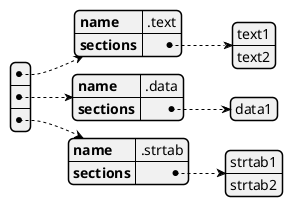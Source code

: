 @startjson

[
    {
        "name" : ".text",
        "sections" : [
            "text1",
            "text2"
        ]
    },
    {
        "name" : ".data",
        "sections" : [
            "data1"
        ]
    },
    {
        "name" : ".strtab",
        "sections" : [
            "strtab1",
            "strtab2"
        ]
    }
]

@endjson
